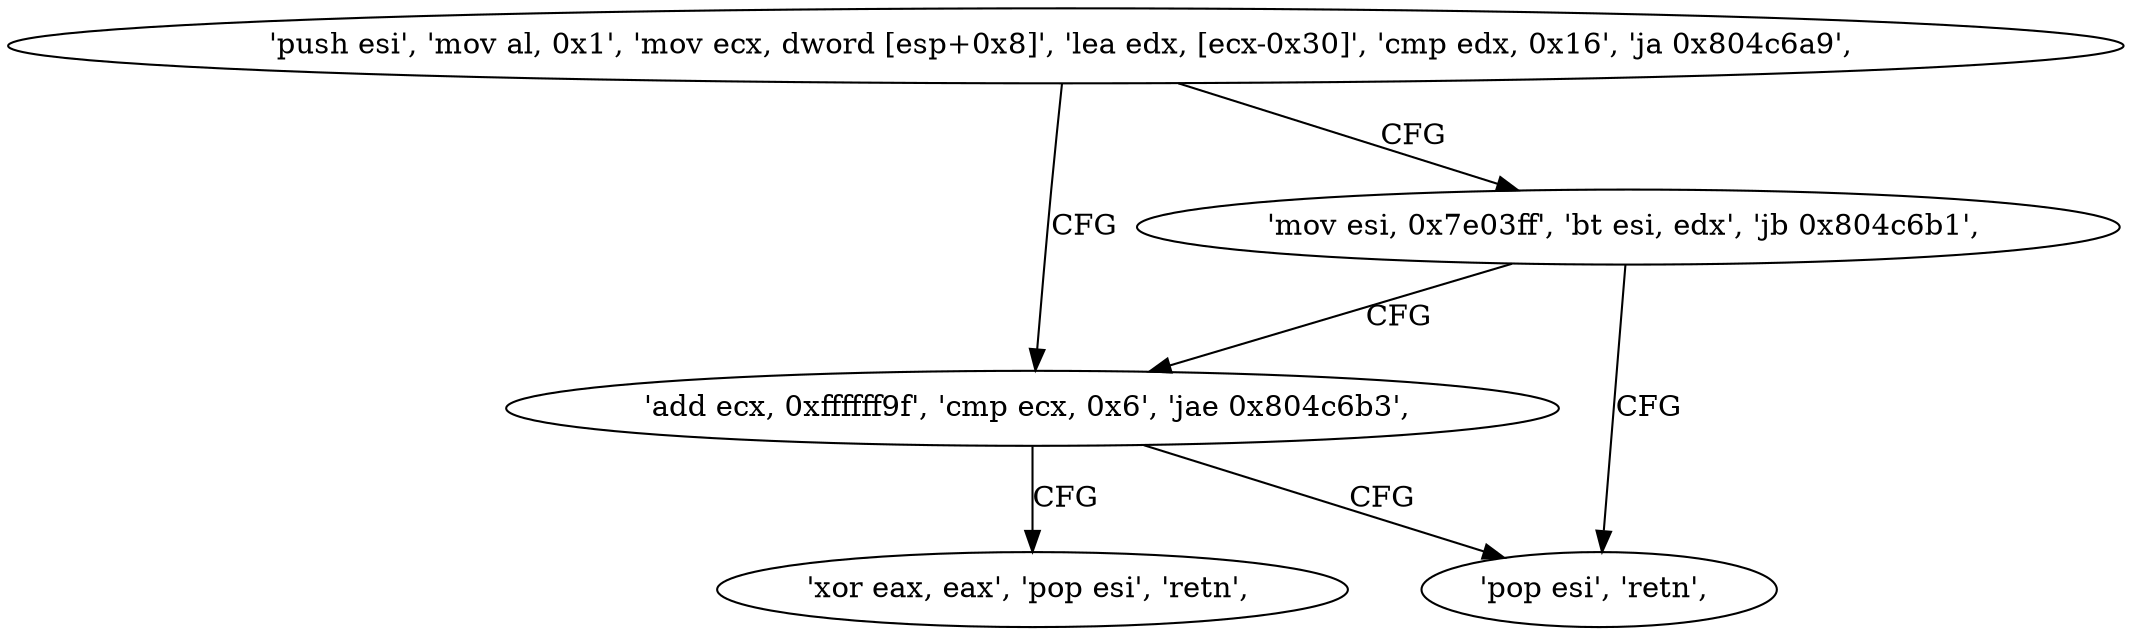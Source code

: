digraph "func" {
"134530704" [label = "'push esi', 'mov al, 0x1', 'mov ecx, dword [esp+0x8]', 'lea edx, [ecx-0x30]', 'cmp edx, 0x16', 'ja 0x804c6a9', " ]
"134530729" [label = "'add ecx, 0xffffff9f', 'cmp ecx, 0x6', 'jae 0x804c6b3', " ]
"134530719" [label = "'mov esi, 0x7e03ff', 'bt esi, edx', 'jb 0x804c6b1', " ]
"134530739" [label = "'xor eax, eax', 'pop esi', 'retn', " ]
"134530737" [label = "'pop esi', 'retn', " ]
"134530704" -> "134530729" [ label = "CFG" ]
"134530704" -> "134530719" [ label = "CFG" ]
"134530729" -> "134530739" [ label = "CFG" ]
"134530729" -> "134530737" [ label = "CFG" ]
"134530719" -> "134530737" [ label = "CFG" ]
"134530719" -> "134530729" [ label = "CFG" ]
}

